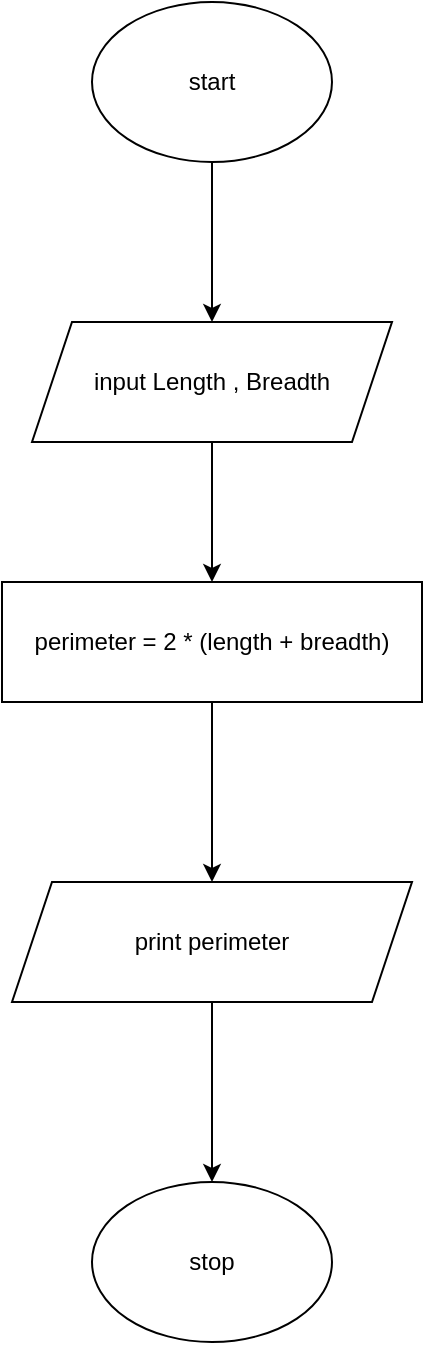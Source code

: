 <mxfile version="16.1.2" type="device"><diagram id="SZi3W7ciIYKpAIyyTUuo" name="Page-1"><mxGraphModel dx="-5440" dy="641" grid="1" gridSize="10" guides="1" tooltips="1" connect="1" arrows="1" fold="1" page="1" pageScale="1" pageWidth="850" pageHeight="1100" math="0" shadow="0"><root><mxCell id="0"/><mxCell id="1" parent="0"/><mxCell id="8J0B96BFWbXQk2h5Ua2V-1" style="edgeStyle=orthogonalEdgeStyle;rounded=0;orthogonalLoop=1;jettySize=auto;html=1;entryX=0.5;entryY=0;entryDx=0;entryDy=0;" edge="1" parent="1" source="8J0B96BFWbXQk2h5Ua2V-2" target="8J0B96BFWbXQk2h5Ua2V-4"><mxGeometry relative="1" as="geometry"/></mxCell><mxCell id="8J0B96BFWbXQk2h5Ua2V-2" value="start" style="ellipse;whiteSpace=wrap;html=1;" vertex="1" parent="1"><mxGeometry x="6475" y="235" width="120" height="80" as="geometry"/></mxCell><mxCell id="8J0B96BFWbXQk2h5Ua2V-3" style="edgeStyle=orthogonalEdgeStyle;rounded=0;orthogonalLoop=1;jettySize=auto;html=1;entryX=0.5;entryY=0;entryDx=0;entryDy=0;" edge="1" parent="1" source="8J0B96BFWbXQk2h5Ua2V-4" target="8J0B96BFWbXQk2h5Ua2V-6"><mxGeometry relative="1" as="geometry"/></mxCell><mxCell id="8J0B96BFWbXQk2h5Ua2V-4" value="input Length , Breadth" style="shape=parallelogram;perimeter=parallelogramPerimeter;whiteSpace=wrap;html=1;fixedSize=1;" vertex="1" parent="1"><mxGeometry x="6445" y="395" width="180" height="60" as="geometry"/></mxCell><mxCell id="8J0B96BFWbXQk2h5Ua2V-5" style="edgeStyle=orthogonalEdgeStyle;rounded=0;orthogonalLoop=1;jettySize=auto;html=1;exitX=0.5;exitY=1;exitDx=0;exitDy=0;" edge="1" parent="1" source="8J0B96BFWbXQk2h5Ua2V-6" target="8J0B96BFWbXQk2h5Ua2V-8"><mxGeometry relative="1" as="geometry"/></mxCell><mxCell id="8J0B96BFWbXQk2h5Ua2V-6" value="perimeter = 2 * (length + breadth)" style="rounded=0;whiteSpace=wrap;html=1;" vertex="1" parent="1"><mxGeometry x="6430" y="525" width="210" height="60" as="geometry"/></mxCell><mxCell id="8J0B96BFWbXQk2h5Ua2V-7" style="edgeStyle=orthogonalEdgeStyle;rounded=0;orthogonalLoop=1;jettySize=auto;html=1;entryX=0.5;entryY=0;entryDx=0;entryDy=0;" edge="1" parent="1" source="8J0B96BFWbXQk2h5Ua2V-8" target="8J0B96BFWbXQk2h5Ua2V-9"><mxGeometry relative="1" as="geometry"/></mxCell><mxCell id="8J0B96BFWbXQk2h5Ua2V-8" value="print perimeter" style="shape=parallelogram;perimeter=parallelogramPerimeter;whiteSpace=wrap;html=1;fixedSize=1;" vertex="1" parent="1"><mxGeometry x="6435" y="675" width="200" height="60" as="geometry"/></mxCell><mxCell id="8J0B96BFWbXQk2h5Ua2V-9" value="stop" style="ellipse;whiteSpace=wrap;html=1;" vertex="1" parent="1"><mxGeometry x="6475" y="825" width="120" height="80" as="geometry"/></mxCell></root></mxGraphModel></diagram></mxfile>